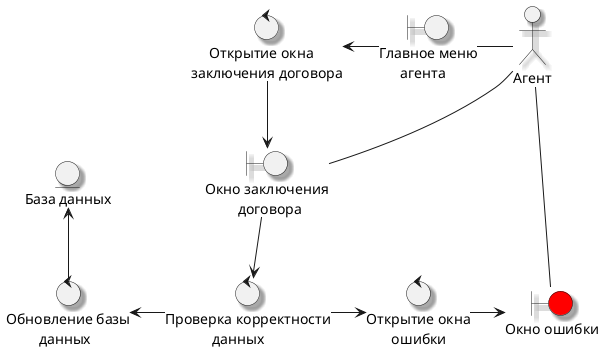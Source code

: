 @startuml
skinparam Shadowing true
actor "Агент" as agent
boundary "Главное меню\n      агента" as mainMenuAg
boundary "Окно заключения\n         договора" as contractWindow 
boundary "Окно ошибки" as errorWindow #Red

control "     Открытие окна\nзаключения договора" as contractWindowControl
control "Обновление базы\n         данных" as updateDatabase
control "Проверка корректности\n             данных" as checkCorrectData
control "Открытие окна\n       ошибки" as errorWindowControl
entity "База данных" as fs

agent -l- mainMenuAg
mainMenuAg -l-> contractWindowControl
contractWindowControl --> contractWindow
contractWindow --> checkCorrectData
checkCorrectData -r-> errorWindowControl
errorWindowControl -r-> errorWindow
checkCorrectData -l-> updateDatabase 
updateDatabase -u-> fs

agent -- contractWindow
agent -- errorWindow
@enduml

